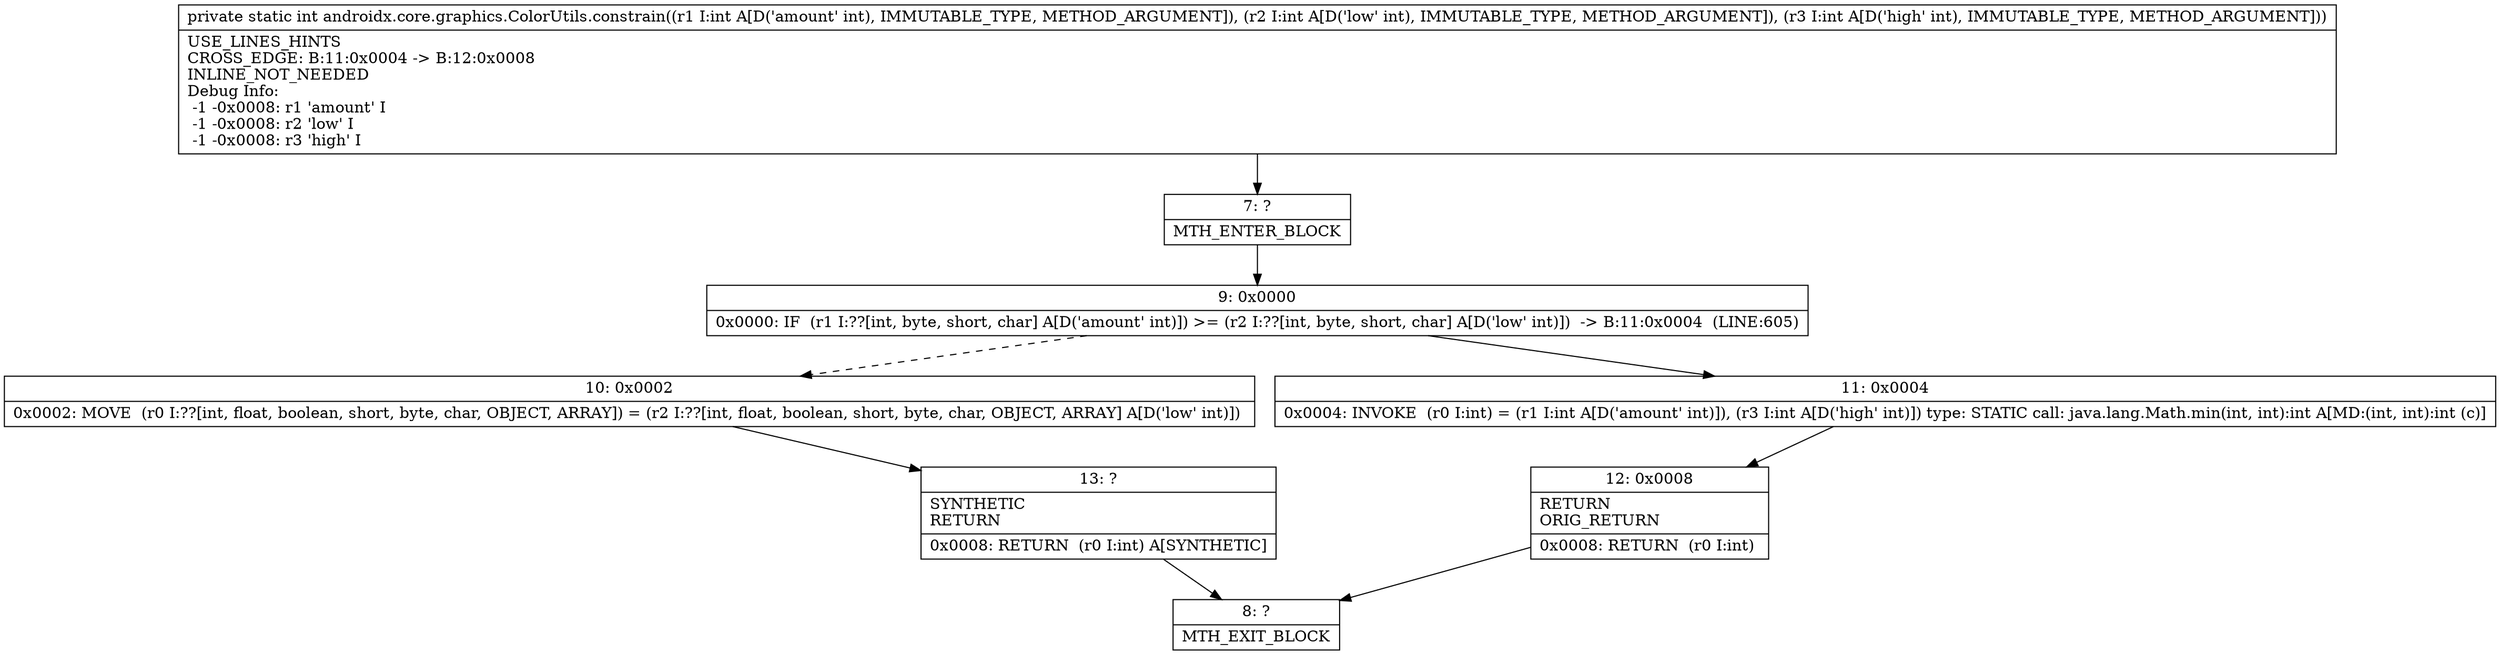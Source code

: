 digraph "CFG forandroidx.core.graphics.ColorUtils.constrain(III)I" {
Node_7 [shape=record,label="{7\:\ ?|MTH_ENTER_BLOCK\l}"];
Node_9 [shape=record,label="{9\:\ 0x0000|0x0000: IF  (r1 I:??[int, byte, short, char] A[D('amount' int)]) \>= (r2 I:??[int, byte, short, char] A[D('low' int)])  \-\> B:11:0x0004  (LINE:605)\l}"];
Node_10 [shape=record,label="{10\:\ 0x0002|0x0002: MOVE  (r0 I:??[int, float, boolean, short, byte, char, OBJECT, ARRAY]) = (r2 I:??[int, float, boolean, short, byte, char, OBJECT, ARRAY] A[D('low' int)]) \l}"];
Node_13 [shape=record,label="{13\:\ ?|SYNTHETIC\lRETURN\l|0x0008: RETURN  (r0 I:int) A[SYNTHETIC]\l}"];
Node_8 [shape=record,label="{8\:\ ?|MTH_EXIT_BLOCK\l}"];
Node_11 [shape=record,label="{11\:\ 0x0004|0x0004: INVOKE  (r0 I:int) = (r1 I:int A[D('amount' int)]), (r3 I:int A[D('high' int)]) type: STATIC call: java.lang.Math.min(int, int):int A[MD:(int, int):int (c)]\l}"];
Node_12 [shape=record,label="{12\:\ 0x0008|RETURN\lORIG_RETURN\l|0x0008: RETURN  (r0 I:int) \l}"];
MethodNode[shape=record,label="{private static int androidx.core.graphics.ColorUtils.constrain((r1 I:int A[D('amount' int), IMMUTABLE_TYPE, METHOD_ARGUMENT]), (r2 I:int A[D('low' int), IMMUTABLE_TYPE, METHOD_ARGUMENT]), (r3 I:int A[D('high' int), IMMUTABLE_TYPE, METHOD_ARGUMENT]))  | USE_LINES_HINTS\lCROSS_EDGE: B:11:0x0004 \-\> B:12:0x0008\lINLINE_NOT_NEEDED\lDebug Info:\l  \-1 \-0x0008: r1 'amount' I\l  \-1 \-0x0008: r2 'low' I\l  \-1 \-0x0008: r3 'high' I\l}"];
MethodNode -> Node_7;Node_7 -> Node_9;
Node_9 -> Node_10[style=dashed];
Node_9 -> Node_11;
Node_10 -> Node_13;
Node_13 -> Node_8;
Node_11 -> Node_12;
Node_12 -> Node_8;
}


